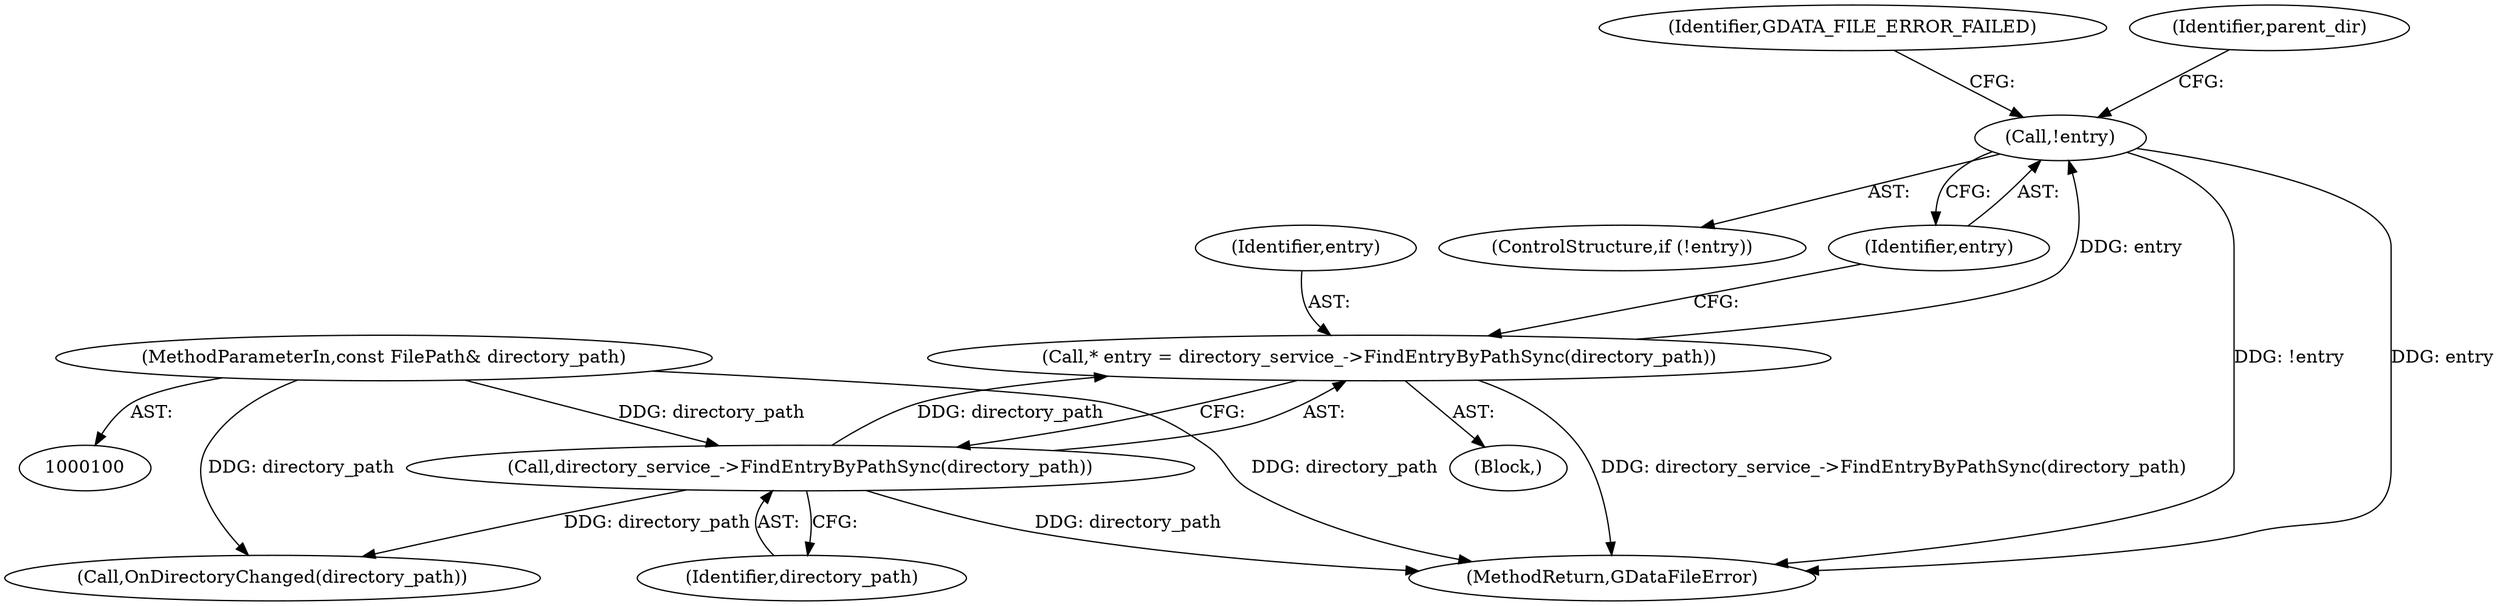 digraph "0_Chrome_dd3b6fe574edad231c01c78e4647a74c38dc4178@pointer" {
"1000124" [label="(Call,!entry)"];
"1000119" [label="(Call,* entry = directory_service_->FindEntryByPathSync(directory_path))"];
"1000121" [label="(Call,directory_service_->FindEntryByPathSync(directory_path))"];
"1000101" [label="(MethodParameterIn,const FilePath& directory_path)"];
"1000122" [label="(Identifier,directory_path)"];
"1000151" [label="(Call,OnDirectoryChanged(directory_path))"];
"1000123" [label="(ControlStructure,if (!entry))"];
"1000119" [label="(Call,* entry = directory_service_->FindEntryByPathSync(directory_path))"];
"1000125" [label="(Identifier,entry)"];
"1000127" [label="(Identifier,GDATA_FILE_ERROR_FAILED)"];
"1000101" [label="(MethodParameterIn,const FilePath& directory_path)"];
"1000121" [label="(Call,directory_service_->FindEntryByPathSync(directory_path))"];
"1000124" [label="(Call,!entry)"];
"1000120" [label="(Identifier,entry)"];
"1000155" [label="(MethodReturn,GDataFileError)"];
"1000130" [label="(Identifier,parent_dir)"];
"1000103" [label="(Block,)"];
"1000124" -> "1000123"  [label="AST: "];
"1000124" -> "1000125"  [label="CFG: "];
"1000125" -> "1000124"  [label="AST: "];
"1000127" -> "1000124"  [label="CFG: "];
"1000130" -> "1000124"  [label="CFG: "];
"1000124" -> "1000155"  [label="DDG: entry"];
"1000124" -> "1000155"  [label="DDG: !entry"];
"1000119" -> "1000124"  [label="DDG: entry"];
"1000119" -> "1000103"  [label="AST: "];
"1000119" -> "1000121"  [label="CFG: "];
"1000120" -> "1000119"  [label="AST: "];
"1000121" -> "1000119"  [label="AST: "];
"1000125" -> "1000119"  [label="CFG: "];
"1000119" -> "1000155"  [label="DDG: directory_service_->FindEntryByPathSync(directory_path)"];
"1000121" -> "1000119"  [label="DDG: directory_path"];
"1000121" -> "1000122"  [label="CFG: "];
"1000122" -> "1000121"  [label="AST: "];
"1000121" -> "1000155"  [label="DDG: directory_path"];
"1000101" -> "1000121"  [label="DDG: directory_path"];
"1000121" -> "1000151"  [label="DDG: directory_path"];
"1000101" -> "1000100"  [label="AST: "];
"1000101" -> "1000155"  [label="DDG: directory_path"];
"1000101" -> "1000151"  [label="DDG: directory_path"];
}
